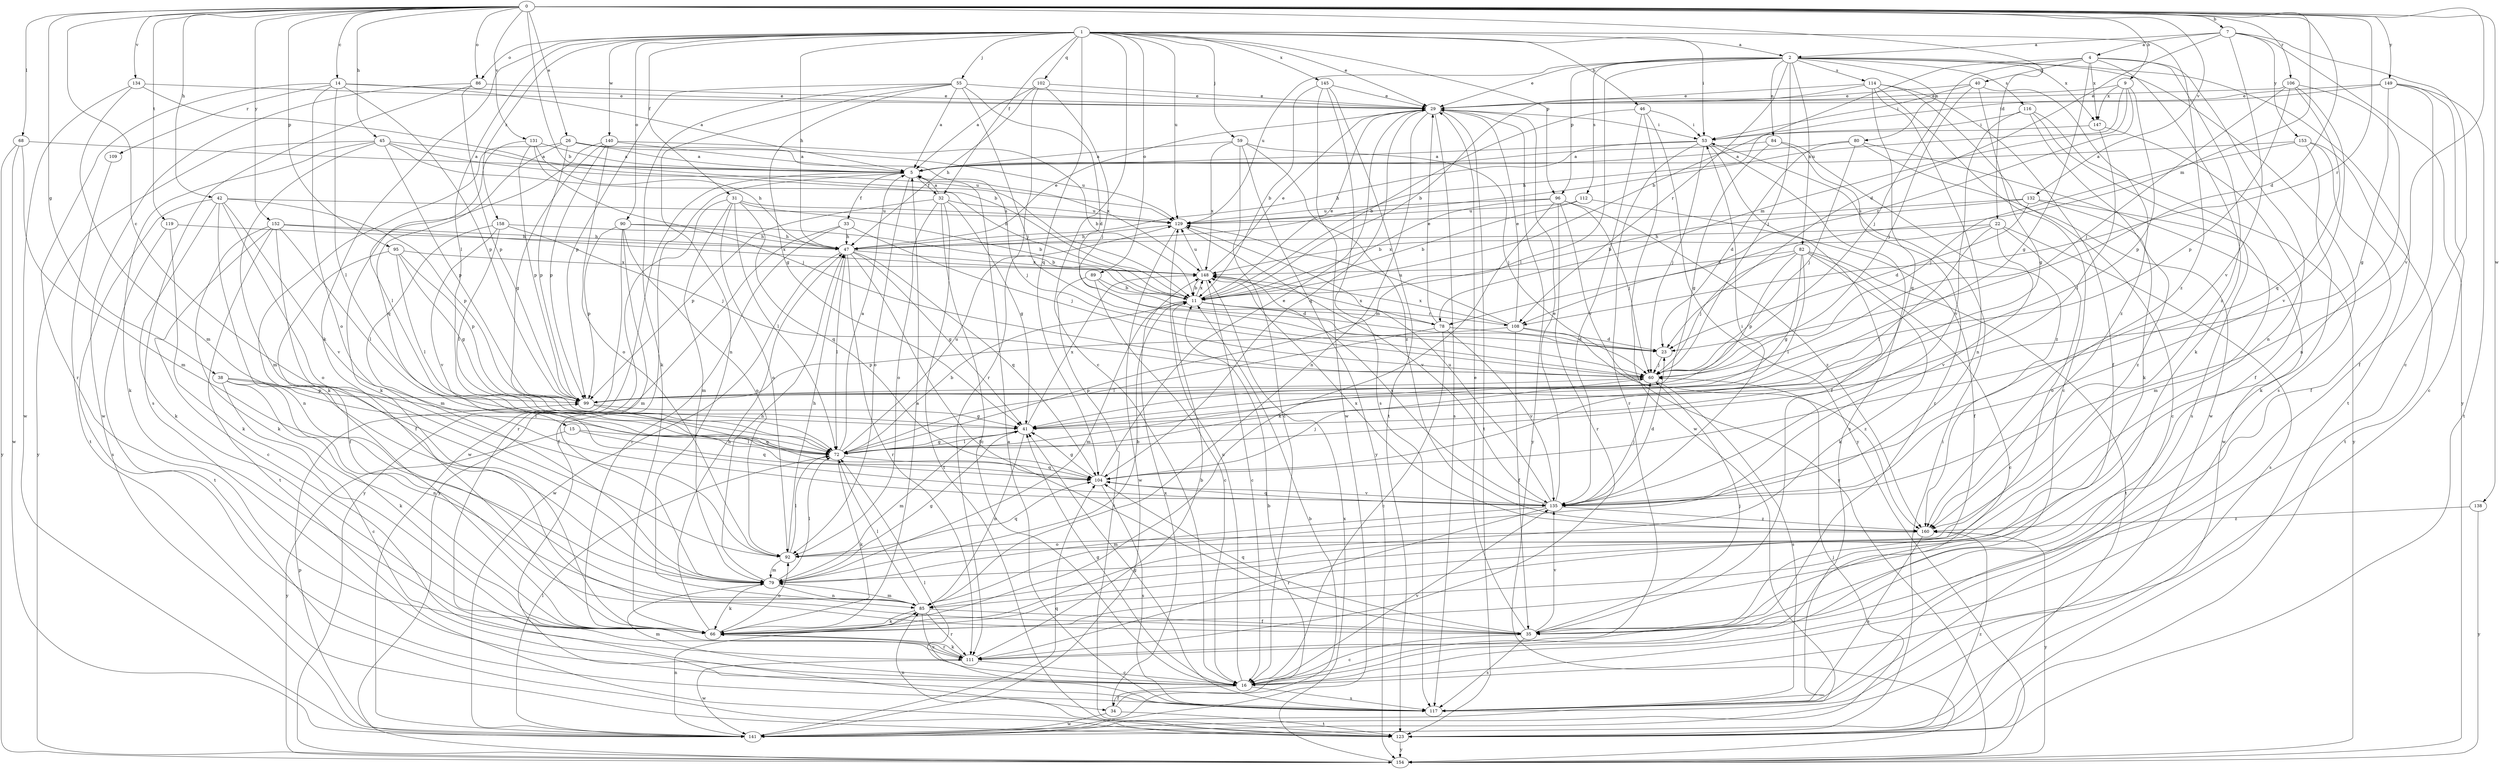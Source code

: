 strict digraph  {
0;
1;
2;
4;
5;
7;
9;
11;
14;
15;
16;
22;
23;
26;
29;
31;
32;
33;
34;
35;
38;
40;
41;
42;
45;
46;
47;
53;
55;
59;
60;
66;
68;
72;
78;
79;
80;
82;
84;
85;
86;
89;
90;
92;
95;
96;
99;
102;
104;
106;
108;
109;
111;
112;
114;
116;
117;
119;
123;
129;
131;
132;
134;
135;
138;
140;
141;
145;
147;
148;
149;
152;
153;
154;
158;
160;
0 -> 7  [label=b];
0 -> 9  [label=b];
0 -> 11  [label=b];
0 -> 14  [label=c];
0 -> 15  [label=c];
0 -> 22  [label=d];
0 -> 23  [label=d];
0 -> 26  [label=e];
0 -> 38  [label=g];
0 -> 42  [label=h];
0 -> 45  [label=h];
0 -> 68  [label=l];
0 -> 78  [label=m];
0 -> 86  [label=o];
0 -> 95  [label=p];
0 -> 106  [label=r];
0 -> 108  [label=r];
0 -> 119  [label=t];
0 -> 131  [label=v];
0 -> 132  [label=v];
0 -> 134  [label=v];
0 -> 135  [label=v];
0 -> 138  [label=w];
0 -> 149  [label=y];
0 -> 152  [label=y];
1 -> 2  [label=a];
1 -> 16  [label=c];
1 -> 29  [label=e];
1 -> 31  [label=f];
1 -> 32  [label=f];
1 -> 46  [label=h];
1 -> 47  [label=h];
1 -> 53  [label=i];
1 -> 55  [label=j];
1 -> 59  [label=j];
1 -> 66  [label=k];
1 -> 72  [label=l];
1 -> 86  [label=o];
1 -> 89  [label=o];
1 -> 90  [label=o];
1 -> 96  [label=p];
1 -> 102  [label=q];
1 -> 104  [label=q];
1 -> 129  [label=u];
1 -> 140  [label=w];
1 -> 145  [label=x];
1 -> 158  [label=z];
1 -> 160  [label=z];
2 -> 29  [label=e];
2 -> 60  [label=j];
2 -> 72  [label=l];
2 -> 80  [label=n];
2 -> 82  [label=n];
2 -> 84  [label=n];
2 -> 96  [label=p];
2 -> 108  [label=r];
2 -> 112  [label=s];
2 -> 114  [label=s];
2 -> 116  [label=s];
2 -> 117  [label=s];
2 -> 123  [label=t];
2 -> 129  [label=u];
2 -> 147  [label=x];
4 -> 11  [label=b];
4 -> 40  [label=g];
4 -> 41  [label=g];
4 -> 60  [label=j];
4 -> 66  [label=k];
4 -> 85  [label=n];
4 -> 147  [label=x];
4 -> 160  [label=z];
5 -> 32  [label=f];
5 -> 33  [label=f];
5 -> 34  [label=f];
5 -> 60  [label=j];
5 -> 92  [label=o];
5 -> 141  [label=w];
7 -> 2  [label=a];
7 -> 4  [label=a];
7 -> 16  [label=c];
7 -> 23  [label=d];
7 -> 135  [label=v];
7 -> 153  [label=y];
7 -> 154  [label=y];
9 -> 29  [label=e];
9 -> 78  [label=m];
9 -> 99  [label=p];
9 -> 108  [label=r];
9 -> 129  [label=u];
9 -> 147  [label=x];
11 -> 29  [label=e];
11 -> 78  [label=m];
11 -> 79  [label=m];
11 -> 108  [label=r];
11 -> 148  [label=x];
14 -> 5  [label=a];
14 -> 29  [label=e];
14 -> 72  [label=l];
14 -> 92  [label=o];
14 -> 99  [label=p];
14 -> 109  [label=r];
14 -> 111  [label=r];
15 -> 72  [label=l];
15 -> 104  [label=q];
15 -> 154  [label=y];
16 -> 34  [label=f];
16 -> 41  [label=g];
16 -> 79  [label=m];
16 -> 117  [label=s];
16 -> 129  [label=u];
16 -> 135  [label=v];
22 -> 47  [label=h];
22 -> 72  [label=l];
22 -> 92  [label=o];
22 -> 117  [label=s];
22 -> 135  [label=v];
22 -> 148  [label=x];
23 -> 60  [label=j];
26 -> 5  [label=a];
26 -> 66  [label=k];
26 -> 99  [label=p];
26 -> 104  [label=q];
26 -> 129  [label=u];
26 -> 148  [label=x];
29 -> 53  [label=i];
29 -> 85  [label=n];
29 -> 104  [label=q];
29 -> 117  [label=s];
29 -> 123  [label=t];
29 -> 154  [label=y];
31 -> 11  [label=b];
31 -> 72  [label=l];
31 -> 79  [label=m];
31 -> 92  [label=o];
31 -> 104  [label=q];
31 -> 111  [label=r];
31 -> 129  [label=u];
32 -> 5  [label=a];
32 -> 16  [label=c];
32 -> 41  [label=g];
32 -> 92  [label=o];
32 -> 99  [label=p];
32 -> 123  [label=t];
32 -> 129  [label=u];
33 -> 47  [label=h];
33 -> 60  [label=j];
33 -> 111  [label=r];
33 -> 154  [label=y];
34 -> 11  [label=b];
34 -> 123  [label=t];
34 -> 141  [label=w];
34 -> 148  [label=x];
35 -> 16  [label=c];
35 -> 29  [label=e];
35 -> 60  [label=j];
35 -> 104  [label=q];
35 -> 117  [label=s];
35 -> 135  [label=v];
38 -> 16  [label=c];
38 -> 66  [label=k];
38 -> 72  [label=l];
38 -> 85  [label=n];
38 -> 99  [label=p];
40 -> 29  [label=e];
40 -> 41  [label=g];
40 -> 53  [label=i];
40 -> 60  [label=j];
40 -> 160  [label=z];
41 -> 72  [label=l];
41 -> 79  [label=m];
41 -> 85  [label=n];
41 -> 148  [label=x];
42 -> 66  [label=k];
42 -> 85  [label=n];
42 -> 92  [label=o];
42 -> 99  [label=p];
42 -> 117  [label=s];
42 -> 129  [label=u];
42 -> 135  [label=v];
45 -> 5  [label=a];
45 -> 11  [label=b];
45 -> 66  [label=k];
45 -> 79  [label=m];
45 -> 99  [label=p];
45 -> 129  [label=u];
45 -> 154  [label=y];
46 -> 11  [label=b];
46 -> 53  [label=i];
46 -> 135  [label=v];
46 -> 141  [label=w];
46 -> 154  [label=y];
47 -> 29  [label=e];
47 -> 35  [label=f];
47 -> 41  [label=g];
47 -> 72  [label=l];
47 -> 104  [label=q];
47 -> 111  [label=r];
47 -> 141  [label=w];
47 -> 148  [label=x];
53 -> 5  [label=a];
53 -> 35  [label=f];
53 -> 47  [label=h];
53 -> 60  [label=j];
53 -> 111  [label=r];
53 -> 117  [label=s];
55 -> 5  [label=a];
55 -> 23  [label=d];
55 -> 29  [label=e];
55 -> 41  [label=g];
55 -> 60  [label=j];
55 -> 66  [label=k];
55 -> 85  [label=n];
55 -> 99  [label=p];
59 -> 5  [label=a];
59 -> 16  [label=c];
59 -> 60  [label=j];
59 -> 148  [label=x];
59 -> 154  [label=y];
59 -> 160  [label=z];
60 -> 99  [label=p];
60 -> 117  [label=s];
66 -> 5  [label=a];
66 -> 47  [label=h];
66 -> 92  [label=o];
66 -> 111  [label=r];
68 -> 5  [label=a];
68 -> 79  [label=m];
68 -> 141  [label=w];
68 -> 154  [label=y];
72 -> 5  [label=a];
72 -> 11  [label=b];
72 -> 41  [label=g];
72 -> 66  [label=k];
72 -> 104  [label=q];
72 -> 129  [label=u];
78 -> 16  [label=c];
78 -> 23  [label=d];
78 -> 29  [label=e];
78 -> 72  [label=l];
78 -> 135  [label=v];
78 -> 148  [label=x];
79 -> 11  [label=b];
79 -> 41  [label=g];
79 -> 47  [label=h];
79 -> 66  [label=k];
79 -> 72  [label=l];
79 -> 85  [label=n];
80 -> 5  [label=a];
80 -> 16  [label=c];
80 -> 23  [label=d];
80 -> 60  [label=j];
80 -> 141  [label=w];
82 -> 16  [label=c];
82 -> 41  [label=g];
82 -> 60  [label=j];
82 -> 66  [label=k];
82 -> 72  [label=l];
82 -> 99  [label=p];
82 -> 123  [label=t];
82 -> 148  [label=x];
84 -> 5  [label=a];
84 -> 41  [label=g];
84 -> 111  [label=r];
84 -> 160  [label=z];
85 -> 16  [label=c];
85 -> 35  [label=f];
85 -> 66  [label=k];
85 -> 72  [label=l];
85 -> 79  [label=m];
85 -> 111  [label=r];
86 -> 29  [label=e];
86 -> 99  [label=p];
86 -> 117  [label=s];
86 -> 141  [label=w];
89 -> 11  [label=b];
89 -> 16  [label=c];
89 -> 23  [label=d];
89 -> 123  [label=t];
90 -> 11  [label=b];
90 -> 47  [label=h];
90 -> 79  [label=m];
90 -> 92  [label=o];
90 -> 99  [label=p];
90 -> 154  [label=y];
92 -> 47  [label=h];
92 -> 72  [label=l];
92 -> 79  [label=m];
92 -> 104  [label=q];
95 -> 35  [label=f];
95 -> 41  [label=g];
95 -> 72  [label=l];
95 -> 99  [label=p];
95 -> 148  [label=x];
96 -> 11  [label=b];
96 -> 60  [label=j];
96 -> 66  [label=k];
96 -> 111  [label=r];
96 -> 129  [label=u];
96 -> 154  [label=y];
96 -> 160  [label=z];
99 -> 41  [label=g];
99 -> 104  [label=q];
102 -> 5  [label=a];
102 -> 29  [label=e];
102 -> 47  [label=h];
102 -> 60  [label=j];
102 -> 111  [label=r];
104 -> 29  [label=e];
104 -> 41  [label=g];
104 -> 60  [label=j];
104 -> 117  [label=s];
104 -> 135  [label=v];
106 -> 29  [label=e];
106 -> 60  [label=j];
106 -> 85  [label=n];
106 -> 99  [label=p];
106 -> 104  [label=q];
106 -> 135  [label=v];
108 -> 23  [label=d];
108 -> 29  [label=e];
108 -> 35  [label=f];
108 -> 99  [label=p];
108 -> 129  [label=u];
108 -> 148  [label=x];
108 -> 160  [label=z];
109 -> 123  [label=t];
111 -> 11  [label=b];
111 -> 16  [label=c];
111 -> 66  [label=k];
111 -> 141  [label=w];
112 -> 11  [label=b];
112 -> 35  [label=f];
112 -> 129  [label=u];
114 -> 11  [label=b];
114 -> 16  [label=c];
114 -> 29  [label=e];
114 -> 35  [label=f];
114 -> 85  [label=n];
114 -> 104  [label=q];
114 -> 141  [label=w];
116 -> 53  [label=i];
116 -> 66  [label=k];
116 -> 117  [label=s];
116 -> 135  [label=v];
116 -> 154  [label=y];
117 -> 5  [label=a];
117 -> 41  [label=g];
117 -> 72  [label=l];
119 -> 47  [label=h];
119 -> 66  [label=k];
119 -> 123  [label=t];
123 -> 53  [label=i];
123 -> 85  [label=n];
123 -> 154  [label=y];
123 -> 160  [label=z];
129 -> 47  [label=h];
129 -> 135  [label=v];
129 -> 141  [label=w];
131 -> 5  [label=a];
131 -> 47  [label=h];
131 -> 60  [label=j];
131 -> 72  [label=l];
131 -> 99  [label=p];
132 -> 11  [label=b];
132 -> 23  [label=d];
132 -> 79  [label=m];
132 -> 129  [label=u];
132 -> 160  [label=z];
134 -> 11  [label=b];
134 -> 29  [label=e];
134 -> 79  [label=m];
134 -> 141  [label=w];
135 -> 23  [label=d];
135 -> 29  [label=e];
135 -> 53  [label=i];
135 -> 60  [label=j];
135 -> 79  [label=m];
135 -> 104  [label=q];
135 -> 111  [label=r];
135 -> 129  [label=u];
135 -> 148  [label=x];
135 -> 160  [label=z];
138 -> 154  [label=y];
138 -> 160  [label=z];
140 -> 5  [label=a];
140 -> 11  [label=b];
140 -> 41  [label=g];
140 -> 66  [label=k];
140 -> 92  [label=o];
140 -> 99  [label=p];
141 -> 11  [label=b];
141 -> 60  [label=j];
141 -> 72  [label=l];
141 -> 85  [label=n];
141 -> 99  [label=p];
141 -> 104  [label=q];
145 -> 11  [label=b];
145 -> 29  [label=e];
145 -> 117  [label=s];
145 -> 123  [label=t];
145 -> 141  [label=w];
147 -> 35  [label=f];
147 -> 47  [label=h];
147 -> 72  [label=l];
148 -> 11  [label=b];
148 -> 16  [label=c];
148 -> 29  [label=e];
148 -> 129  [label=u];
149 -> 16  [label=c];
149 -> 29  [label=e];
149 -> 35  [label=f];
149 -> 41  [label=g];
149 -> 53  [label=i];
149 -> 123  [label=t];
152 -> 16  [label=c];
152 -> 35  [label=f];
152 -> 47  [label=h];
152 -> 66  [label=k];
152 -> 72  [label=l];
152 -> 123  [label=t];
152 -> 148  [label=x];
153 -> 5  [label=a];
153 -> 35  [label=f];
153 -> 60  [label=j];
153 -> 66  [label=k];
153 -> 123  [label=t];
154 -> 148  [label=x];
158 -> 47  [label=h];
158 -> 60  [label=j];
158 -> 72  [label=l];
158 -> 79  [label=m];
158 -> 135  [label=v];
160 -> 92  [label=o];
160 -> 117  [label=s];
160 -> 148  [label=x];
160 -> 154  [label=y];
}
